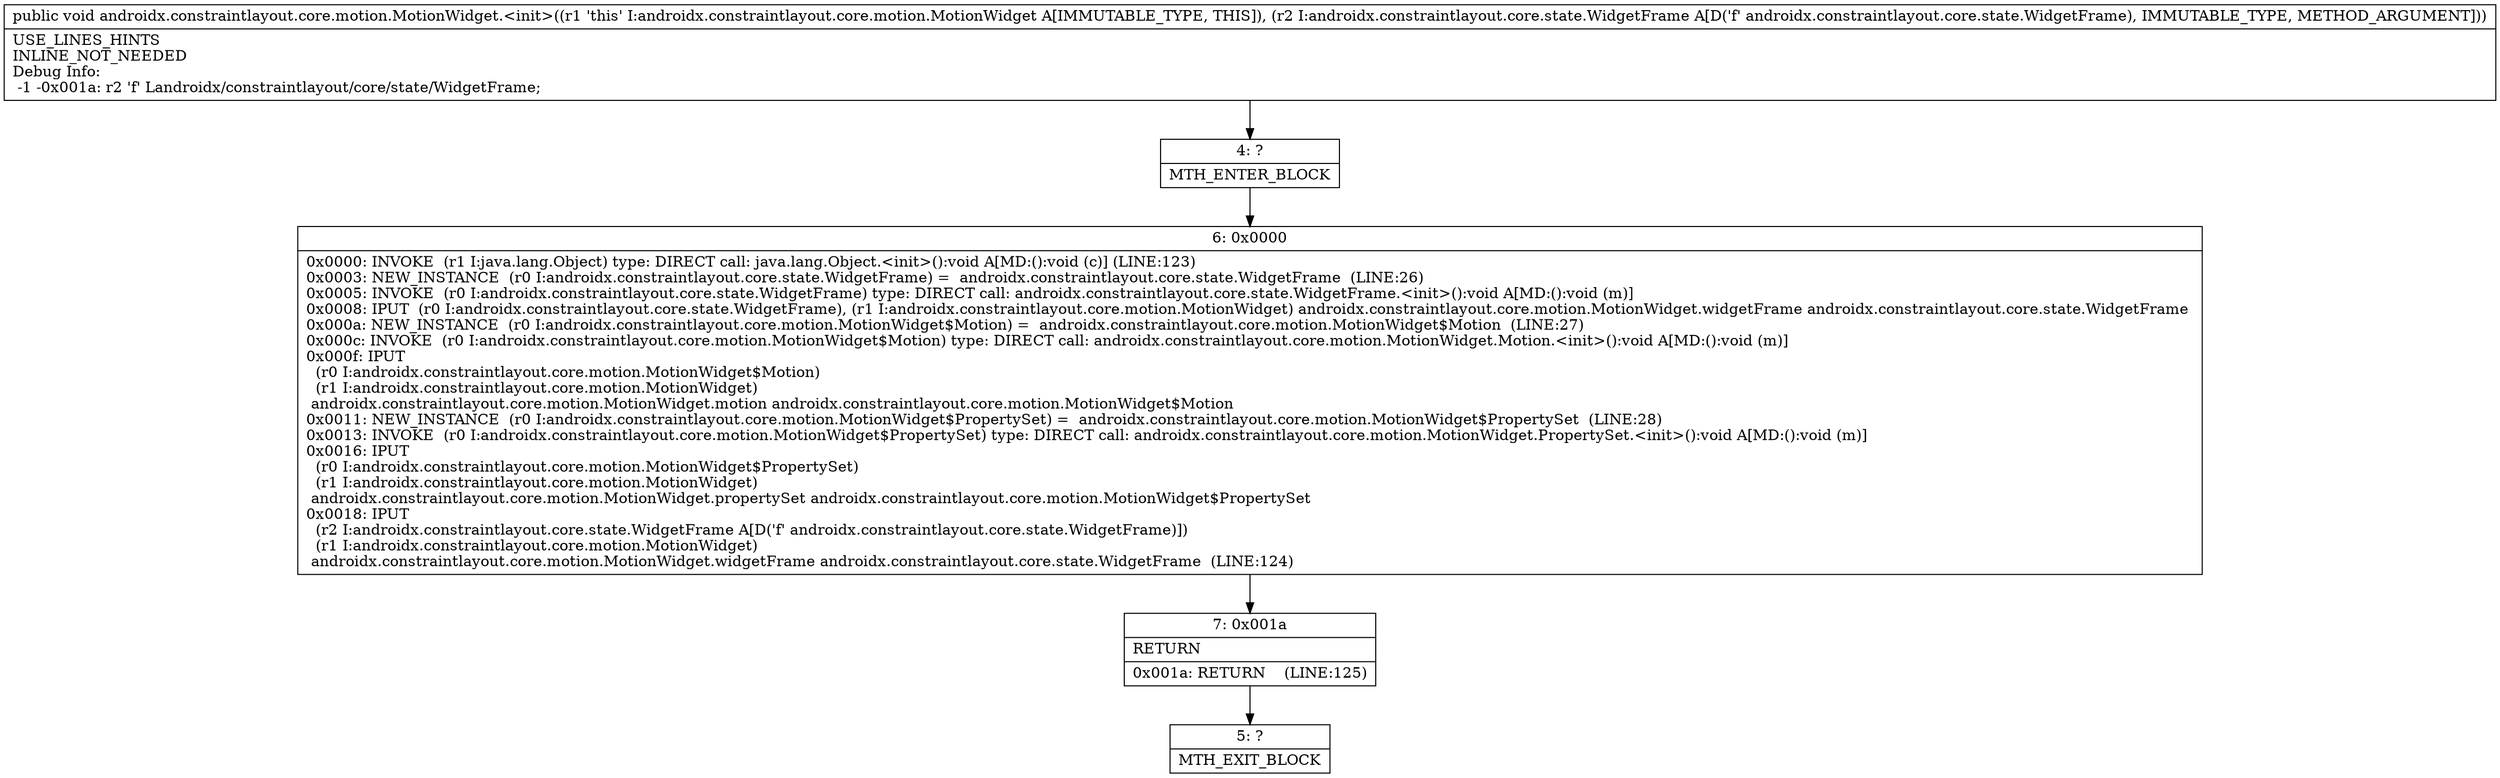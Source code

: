 digraph "CFG forandroidx.constraintlayout.core.motion.MotionWidget.\<init\>(Landroidx\/constraintlayout\/core\/state\/WidgetFrame;)V" {
Node_4 [shape=record,label="{4\:\ ?|MTH_ENTER_BLOCK\l}"];
Node_6 [shape=record,label="{6\:\ 0x0000|0x0000: INVOKE  (r1 I:java.lang.Object) type: DIRECT call: java.lang.Object.\<init\>():void A[MD:():void (c)] (LINE:123)\l0x0003: NEW_INSTANCE  (r0 I:androidx.constraintlayout.core.state.WidgetFrame) =  androidx.constraintlayout.core.state.WidgetFrame  (LINE:26)\l0x0005: INVOKE  (r0 I:androidx.constraintlayout.core.state.WidgetFrame) type: DIRECT call: androidx.constraintlayout.core.state.WidgetFrame.\<init\>():void A[MD:():void (m)]\l0x0008: IPUT  (r0 I:androidx.constraintlayout.core.state.WidgetFrame), (r1 I:androidx.constraintlayout.core.motion.MotionWidget) androidx.constraintlayout.core.motion.MotionWidget.widgetFrame androidx.constraintlayout.core.state.WidgetFrame \l0x000a: NEW_INSTANCE  (r0 I:androidx.constraintlayout.core.motion.MotionWidget$Motion) =  androidx.constraintlayout.core.motion.MotionWidget$Motion  (LINE:27)\l0x000c: INVOKE  (r0 I:androidx.constraintlayout.core.motion.MotionWidget$Motion) type: DIRECT call: androidx.constraintlayout.core.motion.MotionWidget.Motion.\<init\>():void A[MD:():void (m)]\l0x000f: IPUT  \l  (r0 I:androidx.constraintlayout.core.motion.MotionWidget$Motion)\l  (r1 I:androidx.constraintlayout.core.motion.MotionWidget)\l androidx.constraintlayout.core.motion.MotionWidget.motion androidx.constraintlayout.core.motion.MotionWidget$Motion \l0x0011: NEW_INSTANCE  (r0 I:androidx.constraintlayout.core.motion.MotionWidget$PropertySet) =  androidx.constraintlayout.core.motion.MotionWidget$PropertySet  (LINE:28)\l0x0013: INVOKE  (r0 I:androidx.constraintlayout.core.motion.MotionWidget$PropertySet) type: DIRECT call: androidx.constraintlayout.core.motion.MotionWidget.PropertySet.\<init\>():void A[MD:():void (m)]\l0x0016: IPUT  \l  (r0 I:androidx.constraintlayout.core.motion.MotionWidget$PropertySet)\l  (r1 I:androidx.constraintlayout.core.motion.MotionWidget)\l androidx.constraintlayout.core.motion.MotionWidget.propertySet androidx.constraintlayout.core.motion.MotionWidget$PropertySet \l0x0018: IPUT  \l  (r2 I:androidx.constraintlayout.core.state.WidgetFrame A[D('f' androidx.constraintlayout.core.state.WidgetFrame)])\l  (r1 I:androidx.constraintlayout.core.motion.MotionWidget)\l androidx.constraintlayout.core.motion.MotionWidget.widgetFrame androidx.constraintlayout.core.state.WidgetFrame  (LINE:124)\l}"];
Node_7 [shape=record,label="{7\:\ 0x001a|RETURN\l|0x001a: RETURN    (LINE:125)\l}"];
Node_5 [shape=record,label="{5\:\ ?|MTH_EXIT_BLOCK\l}"];
MethodNode[shape=record,label="{public void androidx.constraintlayout.core.motion.MotionWidget.\<init\>((r1 'this' I:androidx.constraintlayout.core.motion.MotionWidget A[IMMUTABLE_TYPE, THIS]), (r2 I:androidx.constraintlayout.core.state.WidgetFrame A[D('f' androidx.constraintlayout.core.state.WidgetFrame), IMMUTABLE_TYPE, METHOD_ARGUMENT]))  | USE_LINES_HINTS\lINLINE_NOT_NEEDED\lDebug Info:\l  \-1 \-0x001a: r2 'f' Landroidx\/constraintlayout\/core\/state\/WidgetFrame;\l}"];
MethodNode -> Node_4;Node_4 -> Node_6;
Node_6 -> Node_7;
Node_7 -> Node_5;
}

